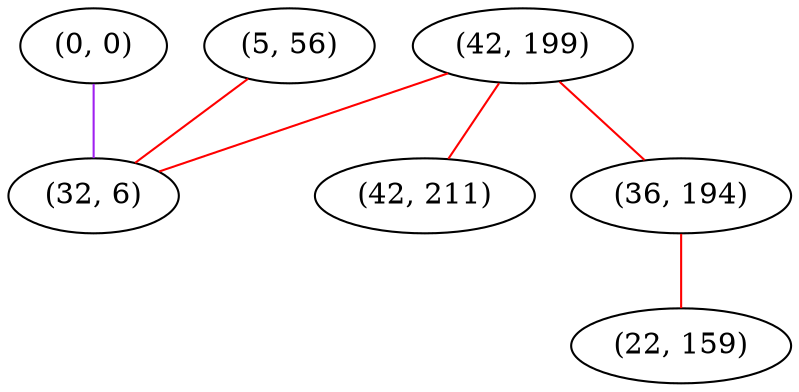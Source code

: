 graph "" {
"(0, 0)";
"(42, 199)";
"(42, 211)";
"(5, 56)";
"(32, 6)";
"(36, 194)";
"(22, 159)";
"(0, 0)" -- "(32, 6)"  [color=purple, key=0, weight=4];
"(42, 199)" -- "(32, 6)"  [color=red, key=0, weight=1];
"(42, 199)" -- "(42, 211)"  [color=red, key=0, weight=1];
"(42, 199)" -- "(36, 194)"  [color=red, key=0, weight=1];
"(5, 56)" -- "(32, 6)"  [color=red, key=0, weight=1];
"(36, 194)" -- "(22, 159)"  [color=red, key=0, weight=1];
}
